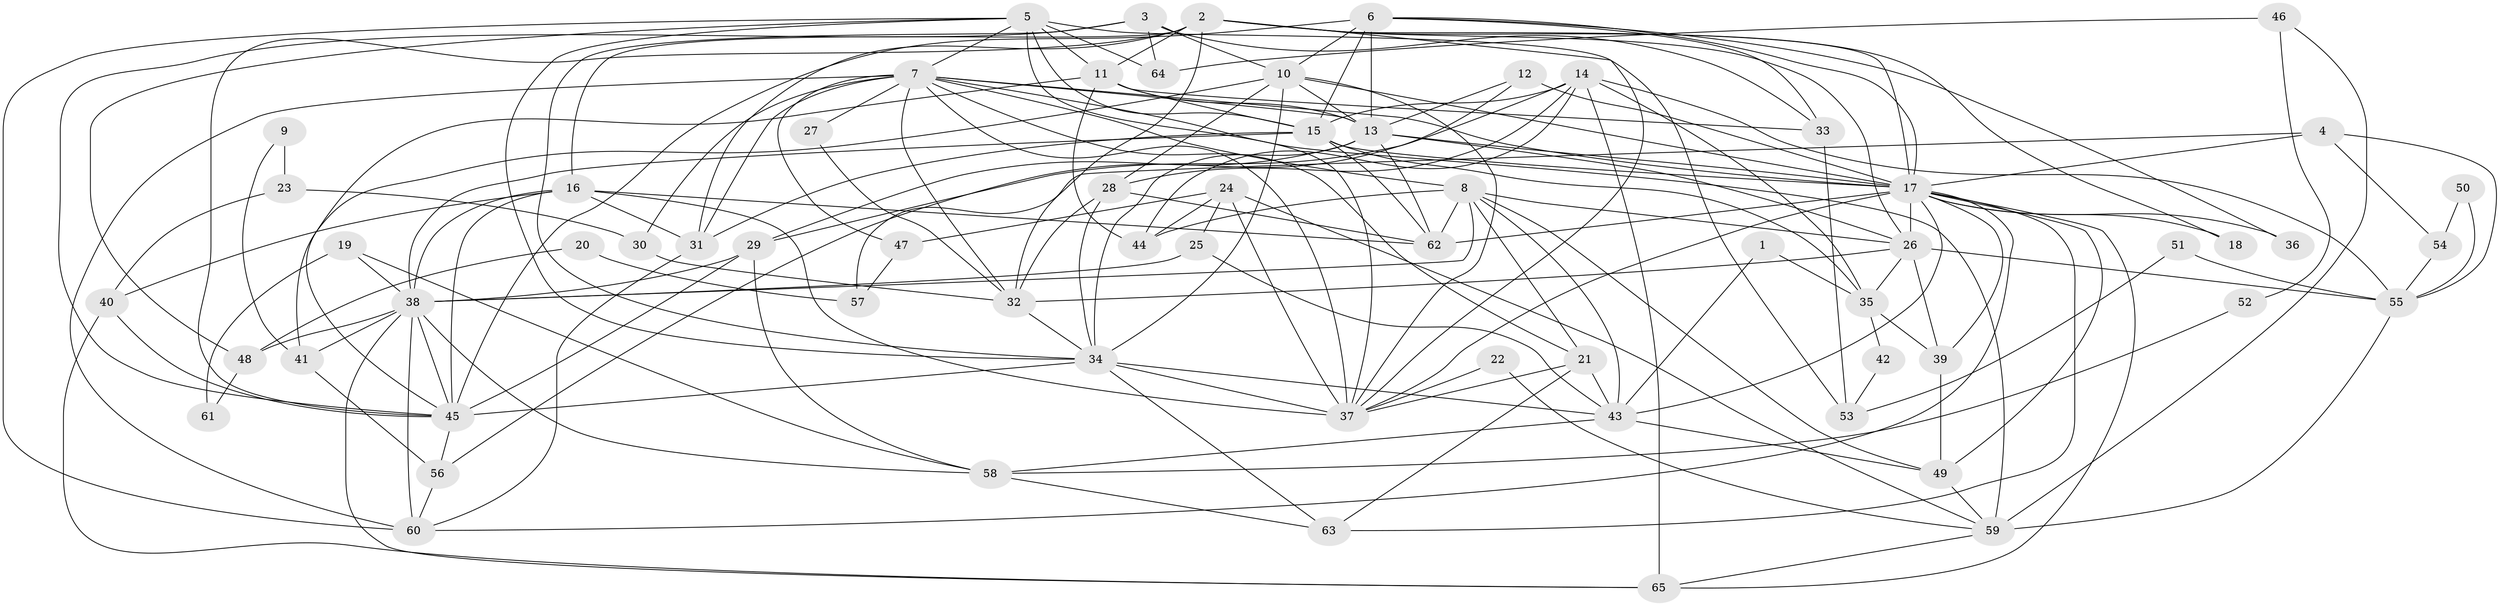 // original degree distribution, {3: 0.2692307692307692, 6: 0.09230769230769231, 5: 0.16153846153846155, 4: 0.2846153846153846, 2: 0.13846153846153847, 8: 0.023076923076923078, 7: 0.023076923076923078, 9: 0.007692307692307693}
// Generated by graph-tools (version 1.1) at 2025/36/03/09/25 02:36:08]
// undirected, 65 vertices, 175 edges
graph export_dot {
graph [start="1"]
  node [color=gray90,style=filled];
  1;
  2;
  3;
  4;
  5;
  6;
  7;
  8;
  9;
  10;
  11;
  12;
  13;
  14;
  15;
  16;
  17;
  18;
  19;
  20;
  21;
  22;
  23;
  24;
  25;
  26;
  27;
  28;
  29;
  30;
  31;
  32;
  33;
  34;
  35;
  36;
  37;
  38;
  39;
  40;
  41;
  42;
  43;
  44;
  45;
  46;
  47;
  48;
  49;
  50;
  51;
  52;
  53;
  54;
  55;
  56;
  57;
  58;
  59;
  60;
  61;
  62;
  63;
  64;
  65;
  1 -- 35 [weight=1.0];
  1 -- 43 [weight=2.0];
  2 -- 11 [weight=2.0];
  2 -- 16 [weight=1.0];
  2 -- 17 [weight=2.0];
  2 -- 18 [weight=1.0];
  2 -- 26 [weight=1.0];
  2 -- 31 [weight=1.0];
  2 -- 32 [weight=1.0];
  2 -- 37 [weight=1.0];
  2 -- 45 [weight=2.0];
  3 -- 10 [weight=1.0];
  3 -- 33 [weight=1.0];
  3 -- 34 [weight=1.0];
  3 -- 45 [weight=1.0];
  3 -- 64 [weight=1.0];
  4 -- 17 [weight=1.0];
  4 -- 54 [weight=1.0];
  4 -- 55 [weight=1.0];
  4 -- 57 [weight=1.0];
  5 -- 7 [weight=1.0];
  5 -- 11 [weight=1.0];
  5 -- 15 [weight=1.0];
  5 -- 34 [weight=1.0];
  5 -- 37 [weight=1.0];
  5 -- 48 [weight=1.0];
  5 -- 53 [weight=1.0];
  5 -- 60 [weight=1.0];
  5 -- 64 [weight=1.0];
  6 -- 10 [weight=1.0];
  6 -- 13 [weight=1.0];
  6 -- 15 [weight=1.0];
  6 -- 17 [weight=1.0];
  6 -- 33 [weight=1.0];
  6 -- 36 [weight=1.0];
  6 -- 45 [weight=1.0];
  7 -- 8 [weight=1.0];
  7 -- 13 [weight=1.0];
  7 -- 17 [weight=1.0];
  7 -- 21 [weight=1.0];
  7 -- 27 [weight=1.0];
  7 -- 30 [weight=2.0];
  7 -- 31 [weight=1.0];
  7 -- 32 [weight=1.0];
  7 -- 37 [weight=1.0];
  7 -- 47 [weight=1.0];
  7 -- 59 [weight=2.0];
  7 -- 60 [weight=1.0];
  8 -- 21 [weight=1.0];
  8 -- 26 [weight=1.0];
  8 -- 38 [weight=1.0];
  8 -- 43 [weight=1.0];
  8 -- 44 [weight=1.0];
  8 -- 49 [weight=1.0];
  8 -- 62 [weight=1.0];
  9 -- 23 [weight=1.0];
  9 -- 41 [weight=1.0];
  10 -- 13 [weight=1.0];
  10 -- 17 [weight=1.0];
  10 -- 28 [weight=1.0];
  10 -- 34 [weight=1.0];
  10 -- 37 [weight=1.0];
  10 -- 41 [weight=1.0];
  11 -- 13 [weight=1.0];
  11 -- 15 [weight=1.0];
  11 -- 33 [weight=1.0];
  11 -- 44 [weight=2.0];
  11 -- 45 [weight=1.0];
  12 -- 13 [weight=1.0];
  12 -- 17 [weight=3.0];
  12 -- 56 [weight=1.0];
  13 -- 17 [weight=2.0];
  13 -- 26 [weight=1.0];
  13 -- 29 [weight=1.0];
  13 -- 34 [weight=3.0];
  13 -- 62 [weight=1.0];
  14 -- 15 [weight=1.0];
  14 -- 28 [weight=1.0];
  14 -- 29 [weight=1.0];
  14 -- 35 [weight=1.0];
  14 -- 44 [weight=1.0];
  14 -- 55 [weight=1.0];
  14 -- 65 [weight=1.0];
  15 -- 17 [weight=1.0];
  15 -- 31 [weight=1.0];
  15 -- 35 [weight=1.0];
  15 -- 38 [weight=1.0];
  15 -- 62 [weight=1.0];
  16 -- 31 [weight=1.0];
  16 -- 37 [weight=1.0];
  16 -- 38 [weight=1.0];
  16 -- 40 [weight=1.0];
  16 -- 45 [weight=1.0];
  16 -- 62 [weight=1.0];
  17 -- 18 [weight=2.0];
  17 -- 26 [weight=1.0];
  17 -- 36 [weight=1.0];
  17 -- 37 [weight=1.0];
  17 -- 39 [weight=1.0];
  17 -- 43 [weight=1.0];
  17 -- 49 [weight=1.0];
  17 -- 60 [weight=1.0];
  17 -- 62 [weight=1.0];
  17 -- 63 [weight=1.0];
  17 -- 65 [weight=1.0];
  19 -- 38 [weight=1.0];
  19 -- 58 [weight=1.0];
  19 -- 61 [weight=1.0];
  20 -- 48 [weight=1.0];
  20 -- 57 [weight=1.0];
  21 -- 37 [weight=1.0];
  21 -- 43 [weight=1.0];
  21 -- 63 [weight=1.0];
  22 -- 37 [weight=1.0];
  22 -- 59 [weight=1.0];
  23 -- 30 [weight=1.0];
  23 -- 40 [weight=1.0];
  24 -- 25 [weight=1.0];
  24 -- 37 [weight=3.0];
  24 -- 44 [weight=1.0];
  24 -- 47 [weight=1.0];
  24 -- 59 [weight=1.0];
  25 -- 38 [weight=1.0];
  25 -- 43 [weight=1.0];
  26 -- 32 [weight=1.0];
  26 -- 35 [weight=1.0];
  26 -- 39 [weight=1.0];
  26 -- 55 [weight=1.0];
  27 -- 32 [weight=1.0];
  28 -- 32 [weight=2.0];
  28 -- 34 [weight=1.0];
  28 -- 62 [weight=1.0];
  29 -- 38 [weight=1.0];
  29 -- 45 [weight=1.0];
  29 -- 58 [weight=1.0];
  30 -- 32 [weight=1.0];
  31 -- 60 [weight=1.0];
  32 -- 34 [weight=1.0];
  33 -- 53 [weight=1.0];
  34 -- 37 [weight=1.0];
  34 -- 43 [weight=1.0];
  34 -- 45 [weight=1.0];
  34 -- 63 [weight=1.0];
  35 -- 39 [weight=1.0];
  35 -- 42 [weight=1.0];
  38 -- 41 [weight=1.0];
  38 -- 45 [weight=1.0];
  38 -- 48 [weight=1.0];
  38 -- 58 [weight=1.0];
  38 -- 60 [weight=1.0];
  38 -- 65 [weight=1.0];
  39 -- 49 [weight=1.0];
  40 -- 45 [weight=1.0];
  40 -- 65 [weight=1.0];
  41 -- 56 [weight=1.0];
  42 -- 53 [weight=1.0];
  43 -- 49 [weight=1.0];
  43 -- 58 [weight=1.0];
  45 -- 56 [weight=1.0];
  46 -- 52 [weight=1.0];
  46 -- 59 [weight=1.0];
  46 -- 64 [weight=1.0];
  47 -- 57 [weight=1.0];
  48 -- 61 [weight=1.0];
  49 -- 59 [weight=1.0];
  50 -- 54 [weight=1.0];
  50 -- 55 [weight=1.0];
  51 -- 53 [weight=1.0];
  51 -- 55 [weight=1.0];
  52 -- 58 [weight=1.0];
  54 -- 55 [weight=1.0];
  55 -- 59 [weight=1.0];
  56 -- 60 [weight=1.0];
  58 -- 63 [weight=1.0];
  59 -- 65 [weight=1.0];
}
